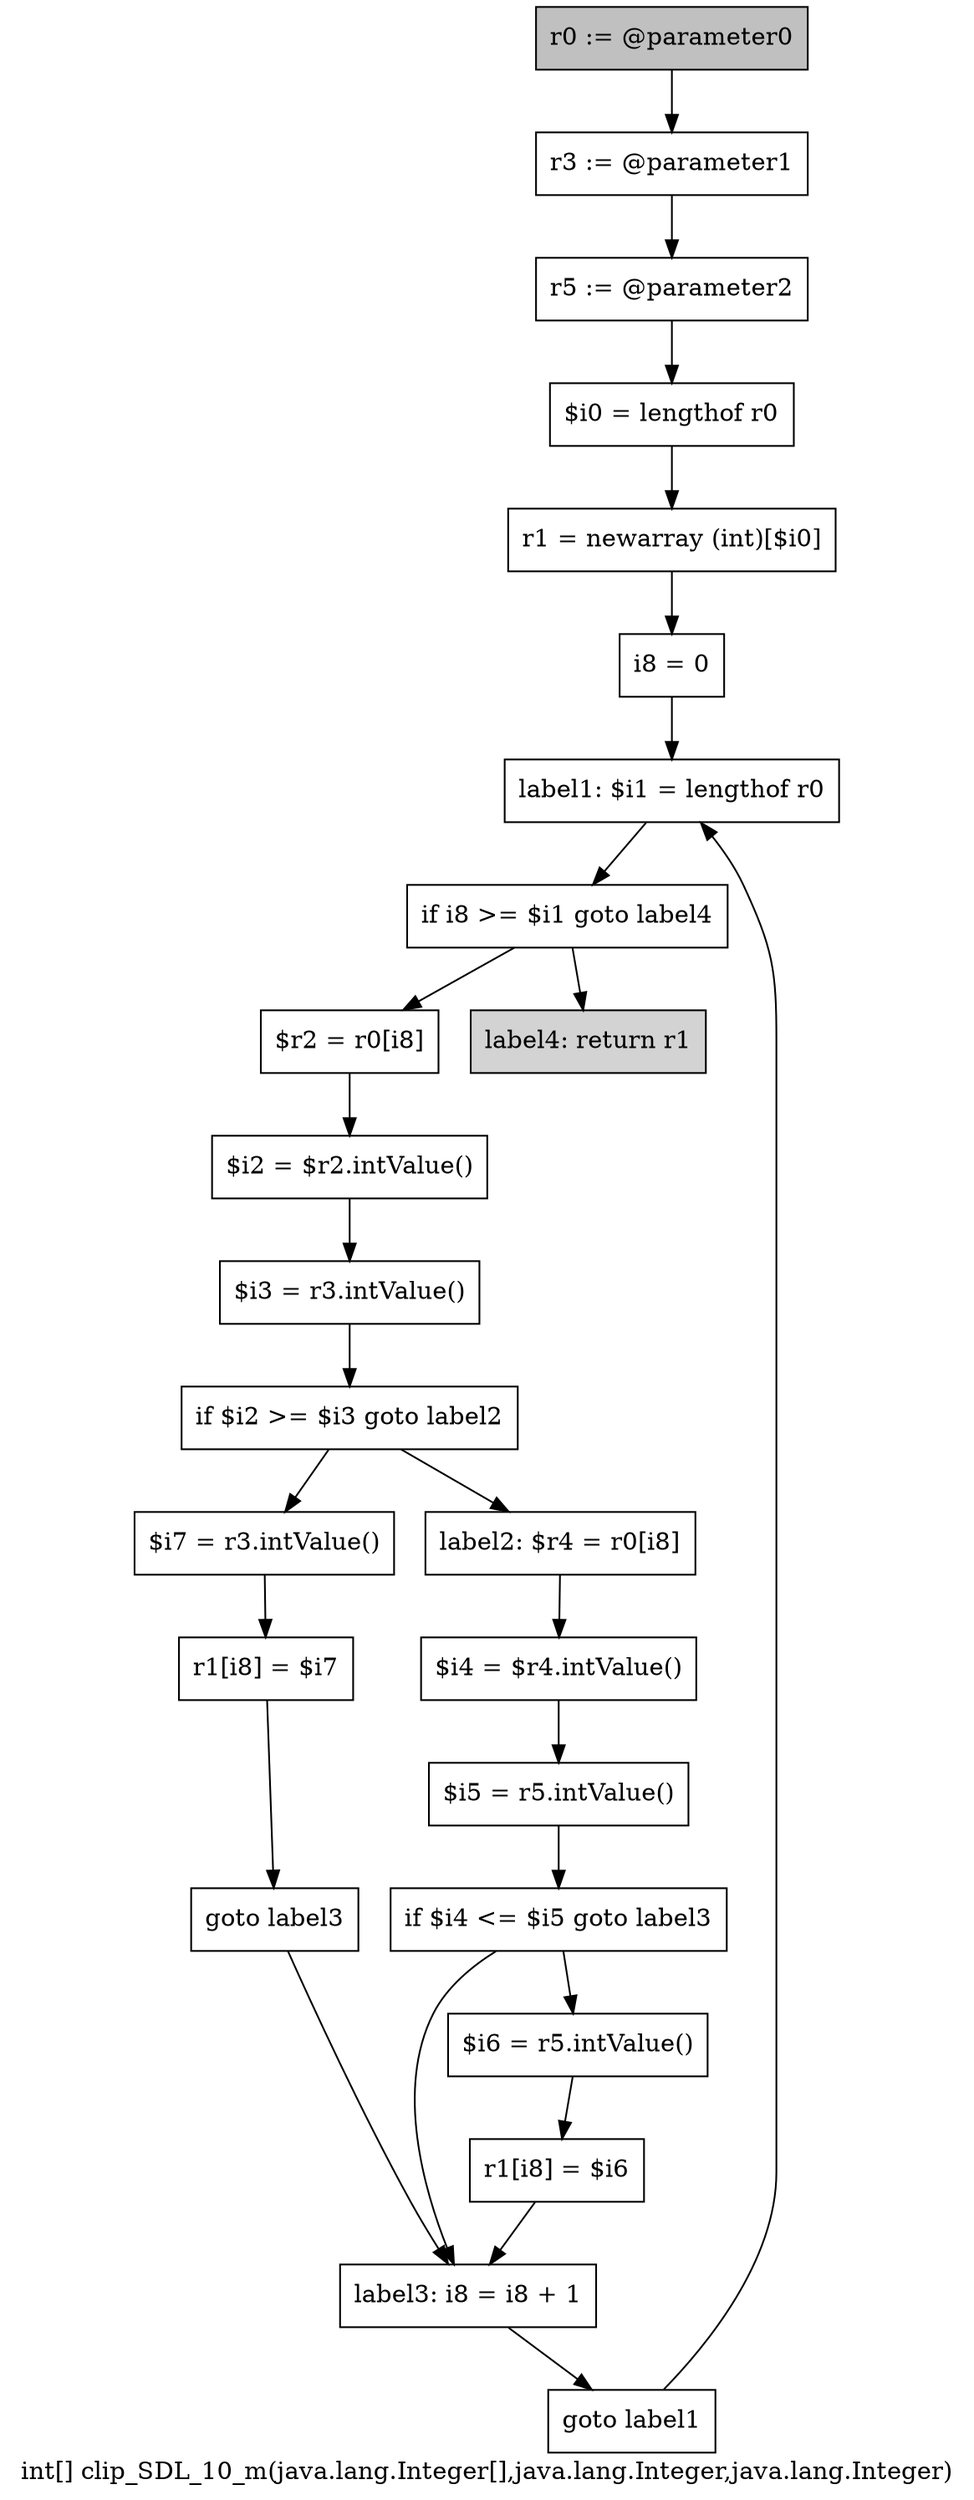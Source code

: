 digraph "int[] clip_SDL_10_m(java.lang.Integer[],java.lang.Integer,java.lang.Integer)" {
    label="int[] clip_SDL_10_m(java.lang.Integer[],java.lang.Integer,java.lang.Integer)";
    node [shape=box];
    "0" [style=filled,fillcolor=gray,label="r0 := @parameter0",];
    "1" [label="r3 := @parameter1",];
    "0"->"1";
    "2" [label="r5 := @parameter2",];
    "1"->"2";
    "3" [label="$i0 = lengthof r0",];
    "2"->"3";
    "4" [label="r1 = newarray (int)[$i0]",];
    "3"->"4";
    "5" [label="i8 = 0",];
    "4"->"5";
    "6" [label="label1: $i1 = lengthof r0",];
    "5"->"6";
    "7" [label="if i8 >= $i1 goto label4",];
    "6"->"7";
    "8" [label="$r2 = r0[i8]",];
    "7"->"8";
    "23" [style=filled,fillcolor=lightgray,label="label4: return r1",];
    "7"->"23";
    "9" [label="$i2 = $r2.intValue()",];
    "8"->"9";
    "10" [label="$i3 = r3.intValue()",];
    "9"->"10";
    "11" [label="if $i2 >= $i3 goto label2",];
    "10"->"11";
    "12" [label="$i7 = r3.intValue()",];
    "11"->"12";
    "15" [label="label2: $r4 = r0[i8]",];
    "11"->"15";
    "13" [label="r1[i8] = $i7",];
    "12"->"13";
    "14" [label="goto label3",];
    "13"->"14";
    "21" [label="label3: i8 = i8 + 1",];
    "14"->"21";
    "16" [label="$i4 = $r4.intValue()",];
    "15"->"16";
    "17" [label="$i5 = r5.intValue()",];
    "16"->"17";
    "18" [label="if $i4 <= $i5 goto label3",];
    "17"->"18";
    "19" [label="$i6 = r5.intValue()",];
    "18"->"19";
    "18"->"21";
    "20" [label="r1[i8] = $i6",];
    "19"->"20";
    "20"->"21";
    "22" [label="goto label1",];
    "21"->"22";
    "22"->"6";
}
